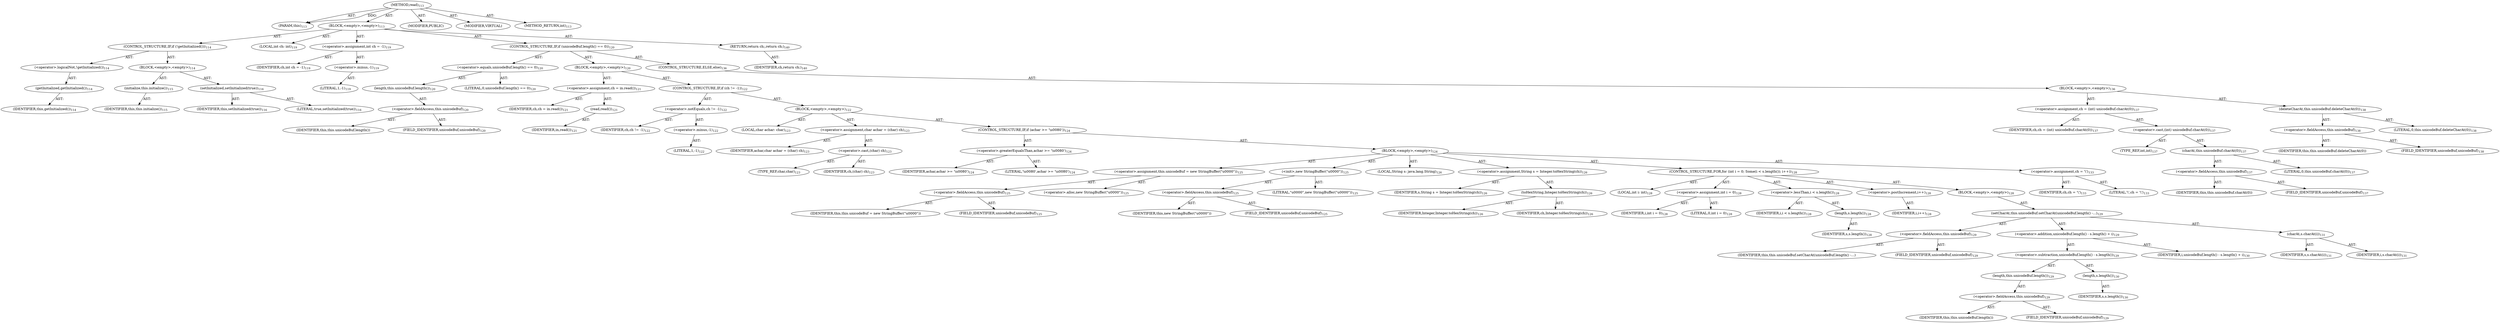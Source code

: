 digraph "read" {  
"111669149698" [label = <(METHOD,read)<SUB>113</SUB>> ]
"115964116992" [label = <(PARAM,this)<SUB>113</SUB>> ]
"25769803778" [label = <(BLOCK,&lt;empty&gt;,&lt;empty&gt;)<SUB>113</SUB>> ]
"47244640256" [label = <(CONTROL_STRUCTURE,IF,if (!getInitialized()))<SUB>114</SUB>> ]
"30064771084" [label = <(&lt;operator&gt;.logicalNot,!getInitialized())<SUB>114</SUB>> ]
"30064771085" [label = <(getInitialized,getInitialized())<SUB>114</SUB>> ]
"68719476736" [label = <(IDENTIFIER,this,getInitialized())<SUB>114</SUB>> ]
"25769803779" [label = <(BLOCK,&lt;empty&gt;,&lt;empty&gt;)<SUB>114</SUB>> ]
"30064771086" [label = <(initialize,this.initialize())<SUB>115</SUB>> ]
"68719476737" [label = <(IDENTIFIER,this,this.initialize())<SUB>115</SUB>> ]
"30064771087" [label = <(setInitialized,setInitialized(true))<SUB>116</SUB>> ]
"68719476738" [label = <(IDENTIFIER,this,setInitialized(true))<SUB>116</SUB>> ]
"90194313216" [label = <(LITERAL,true,setInitialized(true))<SUB>116</SUB>> ]
"94489280512" [label = <(LOCAL,int ch: int)<SUB>119</SUB>> ]
"30064771088" [label = <(&lt;operator&gt;.assignment,int ch = -1)<SUB>119</SUB>> ]
"68719476746" [label = <(IDENTIFIER,ch,int ch = -1)<SUB>119</SUB>> ]
"30064771089" [label = <(&lt;operator&gt;.minus,-1)<SUB>119</SUB>> ]
"90194313217" [label = <(LITERAL,1,-1)<SUB>119</SUB>> ]
"47244640257" [label = <(CONTROL_STRUCTURE,IF,if (unicodeBuf.length() == 0))<SUB>120</SUB>> ]
"30064771090" [label = <(&lt;operator&gt;.equals,unicodeBuf.length() == 0)<SUB>120</SUB>> ]
"30064771091" [label = <(length,this.unicodeBuf.length())<SUB>120</SUB>> ]
"30064771092" [label = <(&lt;operator&gt;.fieldAccess,this.unicodeBuf)<SUB>120</SUB>> ]
"68719476747" [label = <(IDENTIFIER,this,this.unicodeBuf.length())> ]
"55834574852" [label = <(FIELD_IDENTIFIER,unicodeBuf,unicodeBuf)<SUB>120</SUB>> ]
"90194313218" [label = <(LITERAL,0,unicodeBuf.length() == 0)<SUB>120</SUB>> ]
"25769803780" [label = <(BLOCK,&lt;empty&gt;,&lt;empty&gt;)<SUB>120</SUB>> ]
"30064771093" [label = <(&lt;operator&gt;.assignment,ch = in.read())<SUB>121</SUB>> ]
"68719476748" [label = <(IDENTIFIER,ch,ch = in.read())<SUB>121</SUB>> ]
"30064771094" [label = <(read,read())<SUB>121</SUB>> ]
"68719476749" [label = <(IDENTIFIER,in,read())<SUB>121</SUB>> ]
"47244640258" [label = <(CONTROL_STRUCTURE,IF,if (ch != -1))<SUB>122</SUB>> ]
"30064771095" [label = <(&lt;operator&gt;.notEquals,ch != -1)<SUB>122</SUB>> ]
"68719476750" [label = <(IDENTIFIER,ch,ch != -1)<SUB>122</SUB>> ]
"30064771096" [label = <(&lt;operator&gt;.minus,-1)<SUB>122</SUB>> ]
"90194313219" [label = <(LITERAL,1,-1)<SUB>122</SUB>> ]
"25769803781" [label = <(BLOCK,&lt;empty&gt;,&lt;empty&gt;)<SUB>122</SUB>> ]
"94489280513" [label = <(LOCAL,char achar: char)<SUB>123</SUB>> ]
"30064771097" [label = <(&lt;operator&gt;.assignment,char achar = (char) ch)<SUB>123</SUB>> ]
"68719476751" [label = <(IDENTIFIER,achar,char achar = (char) ch)<SUB>123</SUB>> ]
"30064771098" [label = <(&lt;operator&gt;.cast,(char) ch)<SUB>123</SUB>> ]
"180388626432" [label = <(TYPE_REF,char,char)<SUB>123</SUB>> ]
"68719476752" [label = <(IDENTIFIER,ch,(char) ch)<SUB>123</SUB>> ]
"47244640259" [label = <(CONTROL_STRUCTURE,IF,if (achar &gt;= '\u0080'))<SUB>124</SUB>> ]
"30064771099" [label = <(&lt;operator&gt;.greaterEqualsThan,achar &gt;= '\u0080')<SUB>124</SUB>> ]
"68719476753" [label = <(IDENTIFIER,achar,achar &gt;= '\u0080')<SUB>124</SUB>> ]
"90194313220" [label = <(LITERAL,'\u0080',achar &gt;= '\u0080')<SUB>124</SUB>> ]
"25769803782" [label = <(BLOCK,&lt;empty&gt;,&lt;empty&gt;)<SUB>124</SUB>> ]
"30064771100" [label = <(&lt;operator&gt;.assignment,this.unicodeBuf = new StringBuffer(&quot;u0000&quot;))<SUB>125</SUB>> ]
"30064771101" [label = <(&lt;operator&gt;.fieldAccess,this.unicodeBuf)<SUB>125</SUB>> ]
"68719476754" [label = <(IDENTIFIER,this,this.unicodeBuf = new StringBuffer(&quot;u0000&quot;))> ]
"55834574853" [label = <(FIELD_IDENTIFIER,unicodeBuf,unicodeBuf)<SUB>125</SUB>> ]
"30064771102" [label = <(&lt;operator&gt;.alloc,new StringBuffer(&quot;u0000&quot;))<SUB>125</SUB>> ]
"30064771103" [label = <(&lt;init&gt;,new StringBuffer(&quot;u0000&quot;))<SUB>125</SUB>> ]
"30064771104" [label = <(&lt;operator&gt;.fieldAccess,this.unicodeBuf)<SUB>125</SUB>> ]
"68719476755" [label = <(IDENTIFIER,this,new StringBuffer(&quot;u0000&quot;))> ]
"55834574854" [label = <(FIELD_IDENTIFIER,unicodeBuf,unicodeBuf)<SUB>125</SUB>> ]
"90194313221" [label = <(LITERAL,&quot;u0000&quot;,new StringBuffer(&quot;u0000&quot;))<SUB>125</SUB>> ]
"94489280514" [label = <(LOCAL,String s: java.lang.String)<SUB>126</SUB>> ]
"30064771105" [label = <(&lt;operator&gt;.assignment,String s = Integer.toHexString(ch))<SUB>126</SUB>> ]
"68719476756" [label = <(IDENTIFIER,s,String s = Integer.toHexString(ch))<SUB>126</SUB>> ]
"30064771106" [label = <(toHexString,Integer.toHexString(ch))<SUB>126</SUB>> ]
"68719476757" [label = <(IDENTIFIER,Integer,Integer.toHexString(ch))<SUB>126</SUB>> ]
"68719476758" [label = <(IDENTIFIER,ch,Integer.toHexString(ch))<SUB>126</SUB>> ]
"47244640260" [label = <(CONTROL_STRUCTURE,FOR,for (int i = 0; Some(i &lt; s.length()); i++))<SUB>128</SUB>> ]
"94489280515" [label = <(LOCAL,int i: int)<SUB>128</SUB>> ]
"30064771107" [label = <(&lt;operator&gt;.assignment,int i = 0)<SUB>128</SUB>> ]
"68719476759" [label = <(IDENTIFIER,i,int i = 0)<SUB>128</SUB>> ]
"90194313222" [label = <(LITERAL,0,int i = 0)<SUB>128</SUB>> ]
"30064771108" [label = <(&lt;operator&gt;.lessThan,i &lt; s.length())<SUB>128</SUB>> ]
"68719476760" [label = <(IDENTIFIER,i,i &lt; s.length())<SUB>128</SUB>> ]
"30064771109" [label = <(length,s.length())<SUB>128</SUB>> ]
"68719476761" [label = <(IDENTIFIER,s,s.length())<SUB>128</SUB>> ]
"30064771110" [label = <(&lt;operator&gt;.postIncrement,i++)<SUB>128</SUB>> ]
"68719476762" [label = <(IDENTIFIER,i,i++)<SUB>128</SUB>> ]
"25769803783" [label = <(BLOCK,&lt;empty&gt;,&lt;empty&gt;)<SUB>128</SUB>> ]
"30064771111" [label = <(setCharAt,this.unicodeBuf.setCharAt(unicodeBuf.length() -...)<SUB>129</SUB>> ]
"30064771112" [label = <(&lt;operator&gt;.fieldAccess,this.unicodeBuf)<SUB>129</SUB>> ]
"68719476763" [label = <(IDENTIFIER,this,this.unicodeBuf.setCharAt(unicodeBuf.length() -...)> ]
"55834574855" [label = <(FIELD_IDENTIFIER,unicodeBuf,unicodeBuf)<SUB>129</SUB>> ]
"30064771113" [label = <(&lt;operator&gt;.addition,unicodeBuf.length() - s.length() + i)<SUB>129</SUB>> ]
"30064771114" [label = <(&lt;operator&gt;.subtraction,unicodeBuf.length() - s.length())<SUB>129</SUB>> ]
"30064771115" [label = <(length,this.unicodeBuf.length())<SUB>129</SUB>> ]
"30064771116" [label = <(&lt;operator&gt;.fieldAccess,this.unicodeBuf)<SUB>129</SUB>> ]
"68719476764" [label = <(IDENTIFIER,this,this.unicodeBuf.length())> ]
"55834574856" [label = <(FIELD_IDENTIFIER,unicodeBuf,unicodeBuf)<SUB>129</SUB>> ]
"30064771117" [label = <(length,s.length())<SUB>130</SUB>> ]
"68719476765" [label = <(IDENTIFIER,s,s.length())<SUB>130</SUB>> ]
"68719476766" [label = <(IDENTIFIER,i,unicodeBuf.length() - s.length() + i)<SUB>130</SUB>> ]
"30064771118" [label = <(charAt,s.charAt(i))<SUB>131</SUB>> ]
"68719476767" [label = <(IDENTIFIER,s,s.charAt(i))<SUB>131</SUB>> ]
"68719476768" [label = <(IDENTIFIER,i,s.charAt(i))<SUB>131</SUB>> ]
"30064771119" [label = <(&lt;operator&gt;.assignment,ch = '\\')<SUB>133</SUB>> ]
"68719476769" [label = <(IDENTIFIER,ch,ch = '\\')<SUB>133</SUB>> ]
"90194313223" [label = <(LITERAL,'\\',ch = '\\')<SUB>133</SUB>> ]
"47244640261" [label = <(CONTROL_STRUCTURE,ELSE,else)<SUB>136</SUB>> ]
"25769803784" [label = <(BLOCK,&lt;empty&gt;,&lt;empty&gt;)<SUB>136</SUB>> ]
"30064771120" [label = <(&lt;operator&gt;.assignment,ch = (int) unicodeBuf.charAt(0))<SUB>137</SUB>> ]
"68719476770" [label = <(IDENTIFIER,ch,ch = (int) unicodeBuf.charAt(0))<SUB>137</SUB>> ]
"30064771121" [label = <(&lt;operator&gt;.cast,(int) unicodeBuf.charAt(0))<SUB>137</SUB>> ]
"180388626433" [label = <(TYPE_REF,int,int)<SUB>137</SUB>> ]
"30064771122" [label = <(charAt,this.unicodeBuf.charAt(0))<SUB>137</SUB>> ]
"30064771123" [label = <(&lt;operator&gt;.fieldAccess,this.unicodeBuf)<SUB>137</SUB>> ]
"68719476771" [label = <(IDENTIFIER,this,this.unicodeBuf.charAt(0))> ]
"55834574857" [label = <(FIELD_IDENTIFIER,unicodeBuf,unicodeBuf)<SUB>137</SUB>> ]
"90194313224" [label = <(LITERAL,0,this.unicodeBuf.charAt(0))<SUB>137</SUB>> ]
"30064771124" [label = <(deleteCharAt,this.unicodeBuf.deleteCharAt(0))<SUB>138</SUB>> ]
"30064771125" [label = <(&lt;operator&gt;.fieldAccess,this.unicodeBuf)<SUB>138</SUB>> ]
"68719476772" [label = <(IDENTIFIER,this,this.unicodeBuf.deleteCharAt(0))> ]
"55834574858" [label = <(FIELD_IDENTIFIER,unicodeBuf,unicodeBuf)<SUB>138</SUB>> ]
"90194313225" [label = <(LITERAL,0,this.unicodeBuf.deleteCharAt(0))<SUB>138</SUB>> ]
"146028888064" [label = <(RETURN,return ch;,return ch;)<SUB>140</SUB>> ]
"68719476773" [label = <(IDENTIFIER,ch,return ch;)<SUB>140</SUB>> ]
"133143986181" [label = <(MODIFIER,PUBLIC)> ]
"133143986182" [label = <(MODIFIER,VIRTUAL)> ]
"128849018882" [label = <(METHOD_RETURN,int)<SUB>113</SUB>> ]
  "111669149698" -> "115964116992"  [ label = "AST: "] 
  "111669149698" -> "25769803778"  [ label = "AST: "] 
  "111669149698" -> "133143986181"  [ label = "AST: "] 
  "111669149698" -> "133143986182"  [ label = "AST: "] 
  "111669149698" -> "128849018882"  [ label = "AST: "] 
  "25769803778" -> "47244640256"  [ label = "AST: "] 
  "25769803778" -> "94489280512"  [ label = "AST: "] 
  "25769803778" -> "30064771088"  [ label = "AST: "] 
  "25769803778" -> "47244640257"  [ label = "AST: "] 
  "25769803778" -> "146028888064"  [ label = "AST: "] 
  "47244640256" -> "30064771084"  [ label = "AST: "] 
  "47244640256" -> "25769803779"  [ label = "AST: "] 
  "30064771084" -> "30064771085"  [ label = "AST: "] 
  "30064771085" -> "68719476736"  [ label = "AST: "] 
  "25769803779" -> "30064771086"  [ label = "AST: "] 
  "25769803779" -> "30064771087"  [ label = "AST: "] 
  "30064771086" -> "68719476737"  [ label = "AST: "] 
  "30064771087" -> "68719476738"  [ label = "AST: "] 
  "30064771087" -> "90194313216"  [ label = "AST: "] 
  "30064771088" -> "68719476746"  [ label = "AST: "] 
  "30064771088" -> "30064771089"  [ label = "AST: "] 
  "30064771089" -> "90194313217"  [ label = "AST: "] 
  "47244640257" -> "30064771090"  [ label = "AST: "] 
  "47244640257" -> "25769803780"  [ label = "AST: "] 
  "47244640257" -> "47244640261"  [ label = "AST: "] 
  "30064771090" -> "30064771091"  [ label = "AST: "] 
  "30064771090" -> "90194313218"  [ label = "AST: "] 
  "30064771091" -> "30064771092"  [ label = "AST: "] 
  "30064771092" -> "68719476747"  [ label = "AST: "] 
  "30064771092" -> "55834574852"  [ label = "AST: "] 
  "25769803780" -> "30064771093"  [ label = "AST: "] 
  "25769803780" -> "47244640258"  [ label = "AST: "] 
  "30064771093" -> "68719476748"  [ label = "AST: "] 
  "30064771093" -> "30064771094"  [ label = "AST: "] 
  "30064771094" -> "68719476749"  [ label = "AST: "] 
  "47244640258" -> "30064771095"  [ label = "AST: "] 
  "47244640258" -> "25769803781"  [ label = "AST: "] 
  "30064771095" -> "68719476750"  [ label = "AST: "] 
  "30064771095" -> "30064771096"  [ label = "AST: "] 
  "30064771096" -> "90194313219"  [ label = "AST: "] 
  "25769803781" -> "94489280513"  [ label = "AST: "] 
  "25769803781" -> "30064771097"  [ label = "AST: "] 
  "25769803781" -> "47244640259"  [ label = "AST: "] 
  "30064771097" -> "68719476751"  [ label = "AST: "] 
  "30064771097" -> "30064771098"  [ label = "AST: "] 
  "30064771098" -> "180388626432"  [ label = "AST: "] 
  "30064771098" -> "68719476752"  [ label = "AST: "] 
  "47244640259" -> "30064771099"  [ label = "AST: "] 
  "47244640259" -> "25769803782"  [ label = "AST: "] 
  "30064771099" -> "68719476753"  [ label = "AST: "] 
  "30064771099" -> "90194313220"  [ label = "AST: "] 
  "25769803782" -> "30064771100"  [ label = "AST: "] 
  "25769803782" -> "30064771103"  [ label = "AST: "] 
  "25769803782" -> "94489280514"  [ label = "AST: "] 
  "25769803782" -> "30064771105"  [ label = "AST: "] 
  "25769803782" -> "47244640260"  [ label = "AST: "] 
  "25769803782" -> "30064771119"  [ label = "AST: "] 
  "30064771100" -> "30064771101"  [ label = "AST: "] 
  "30064771100" -> "30064771102"  [ label = "AST: "] 
  "30064771101" -> "68719476754"  [ label = "AST: "] 
  "30064771101" -> "55834574853"  [ label = "AST: "] 
  "30064771103" -> "30064771104"  [ label = "AST: "] 
  "30064771103" -> "90194313221"  [ label = "AST: "] 
  "30064771104" -> "68719476755"  [ label = "AST: "] 
  "30064771104" -> "55834574854"  [ label = "AST: "] 
  "30064771105" -> "68719476756"  [ label = "AST: "] 
  "30064771105" -> "30064771106"  [ label = "AST: "] 
  "30064771106" -> "68719476757"  [ label = "AST: "] 
  "30064771106" -> "68719476758"  [ label = "AST: "] 
  "47244640260" -> "94489280515"  [ label = "AST: "] 
  "47244640260" -> "30064771107"  [ label = "AST: "] 
  "47244640260" -> "30064771108"  [ label = "AST: "] 
  "47244640260" -> "30064771110"  [ label = "AST: "] 
  "47244640260" -> "25769803783"  [ label = "AST: "] 
  "30064771107" -> "68719476759"  [ label = "AST: "] 
  "30064771107" -> "90194313222"  [ label = "AST: "] 
  "30064771108" -> "68719476760"  [ label = "AST: "] 
  "30064771108" -> "30064771109"  [ label = "AST: "] 
  "30064771109" -> "68719476761"  [ label = "AST: "] 
  "30064771110" -> "68719476762"  [ label = "AST: "] 
  "25769803783" -> "30064771111"  [ label = "AST: "] 
  "30064771111" -> "30064771112"  [ label = "AST: "] 
  "30064771111" -> "30064771113"  [ label = "AST: "] 
  "30064771111" -> "30064771118"  [ label = "AST: "] 
  "30064771112" -> "68719476763"  [ label = "AST: "] 
  "30064771112" -> "55834574855"  [ label = "AST: "] 
  "30064771113" -> "30064771114"  [ label = "AST: "] 
  "30064771113" -> "68719476766"  [ label = "AST: "] 
  "30064771114" -> "30064771115"  [ label = "AST: "] 
  "30064771114" -> "30064771117"  [ label = "AST: "] 
  "30064771115" -> "30064771116"  [ label = "AST: "] 
  "30064771116" -> "68719476764"  [ label = "AST: "] 
  "30064771116" -> "55834574856"  [ label = "AST: "] 
  "30064771117" -> "68719476765"  [ label = "AST: "] 
  "30064771118" -> "68719476767"  [ label = "AST: "] 
  "30064771118" -> "68719476768"  [ label = "AST: "] 
  "30064771119" -> "68719476769"  [ label = "AST: "] 
  "30064771119" -> "90194313223"  [ label = "AST: "] 
  "47244640261" -> "25769803784"  [ label = "AST: "] 
  "25769803784" -> "30064771120"  [ label = "AST: "] 
  "25769803784" -> "30064771124"  [ label = "AST: "] 
  "30064771120" -> "68719476770"  [ label = "AST: "] 
  "30064771120" -> "30064771121"  [ label = "AST: "] 
  "30064771121" -> "180388626433"  [ label = "AST: "] 
  "30064771121" -> "30064771122"  [ label = "AST: "] 
  "30064771122" -> "30064771123"  [ label = "AST: "] 
  "30064771122" -> "90194313224"  [ label = "AST: "] 
  "30064771123" -> "68719476771"  [ label = "AST: "] 
  "30064771123" -> "55834574857"  [ label = "AST: "] 
  "30064771124" -> "30064771125"  [ label = "AST: "] 
  "30064771124" -> "90194313225"  [ label = "AST: "] 
  "30064771125" -> "68719476772"  [ label = "AST: "] 
  "30064771125" -> "55834574858"  [ label = "AST: "] 
  "146028888064" -> "68719476773"  [ label = "AST: "] 
  "111669149698" -> "115964116992"  [ label = "DDG: "] 
}
